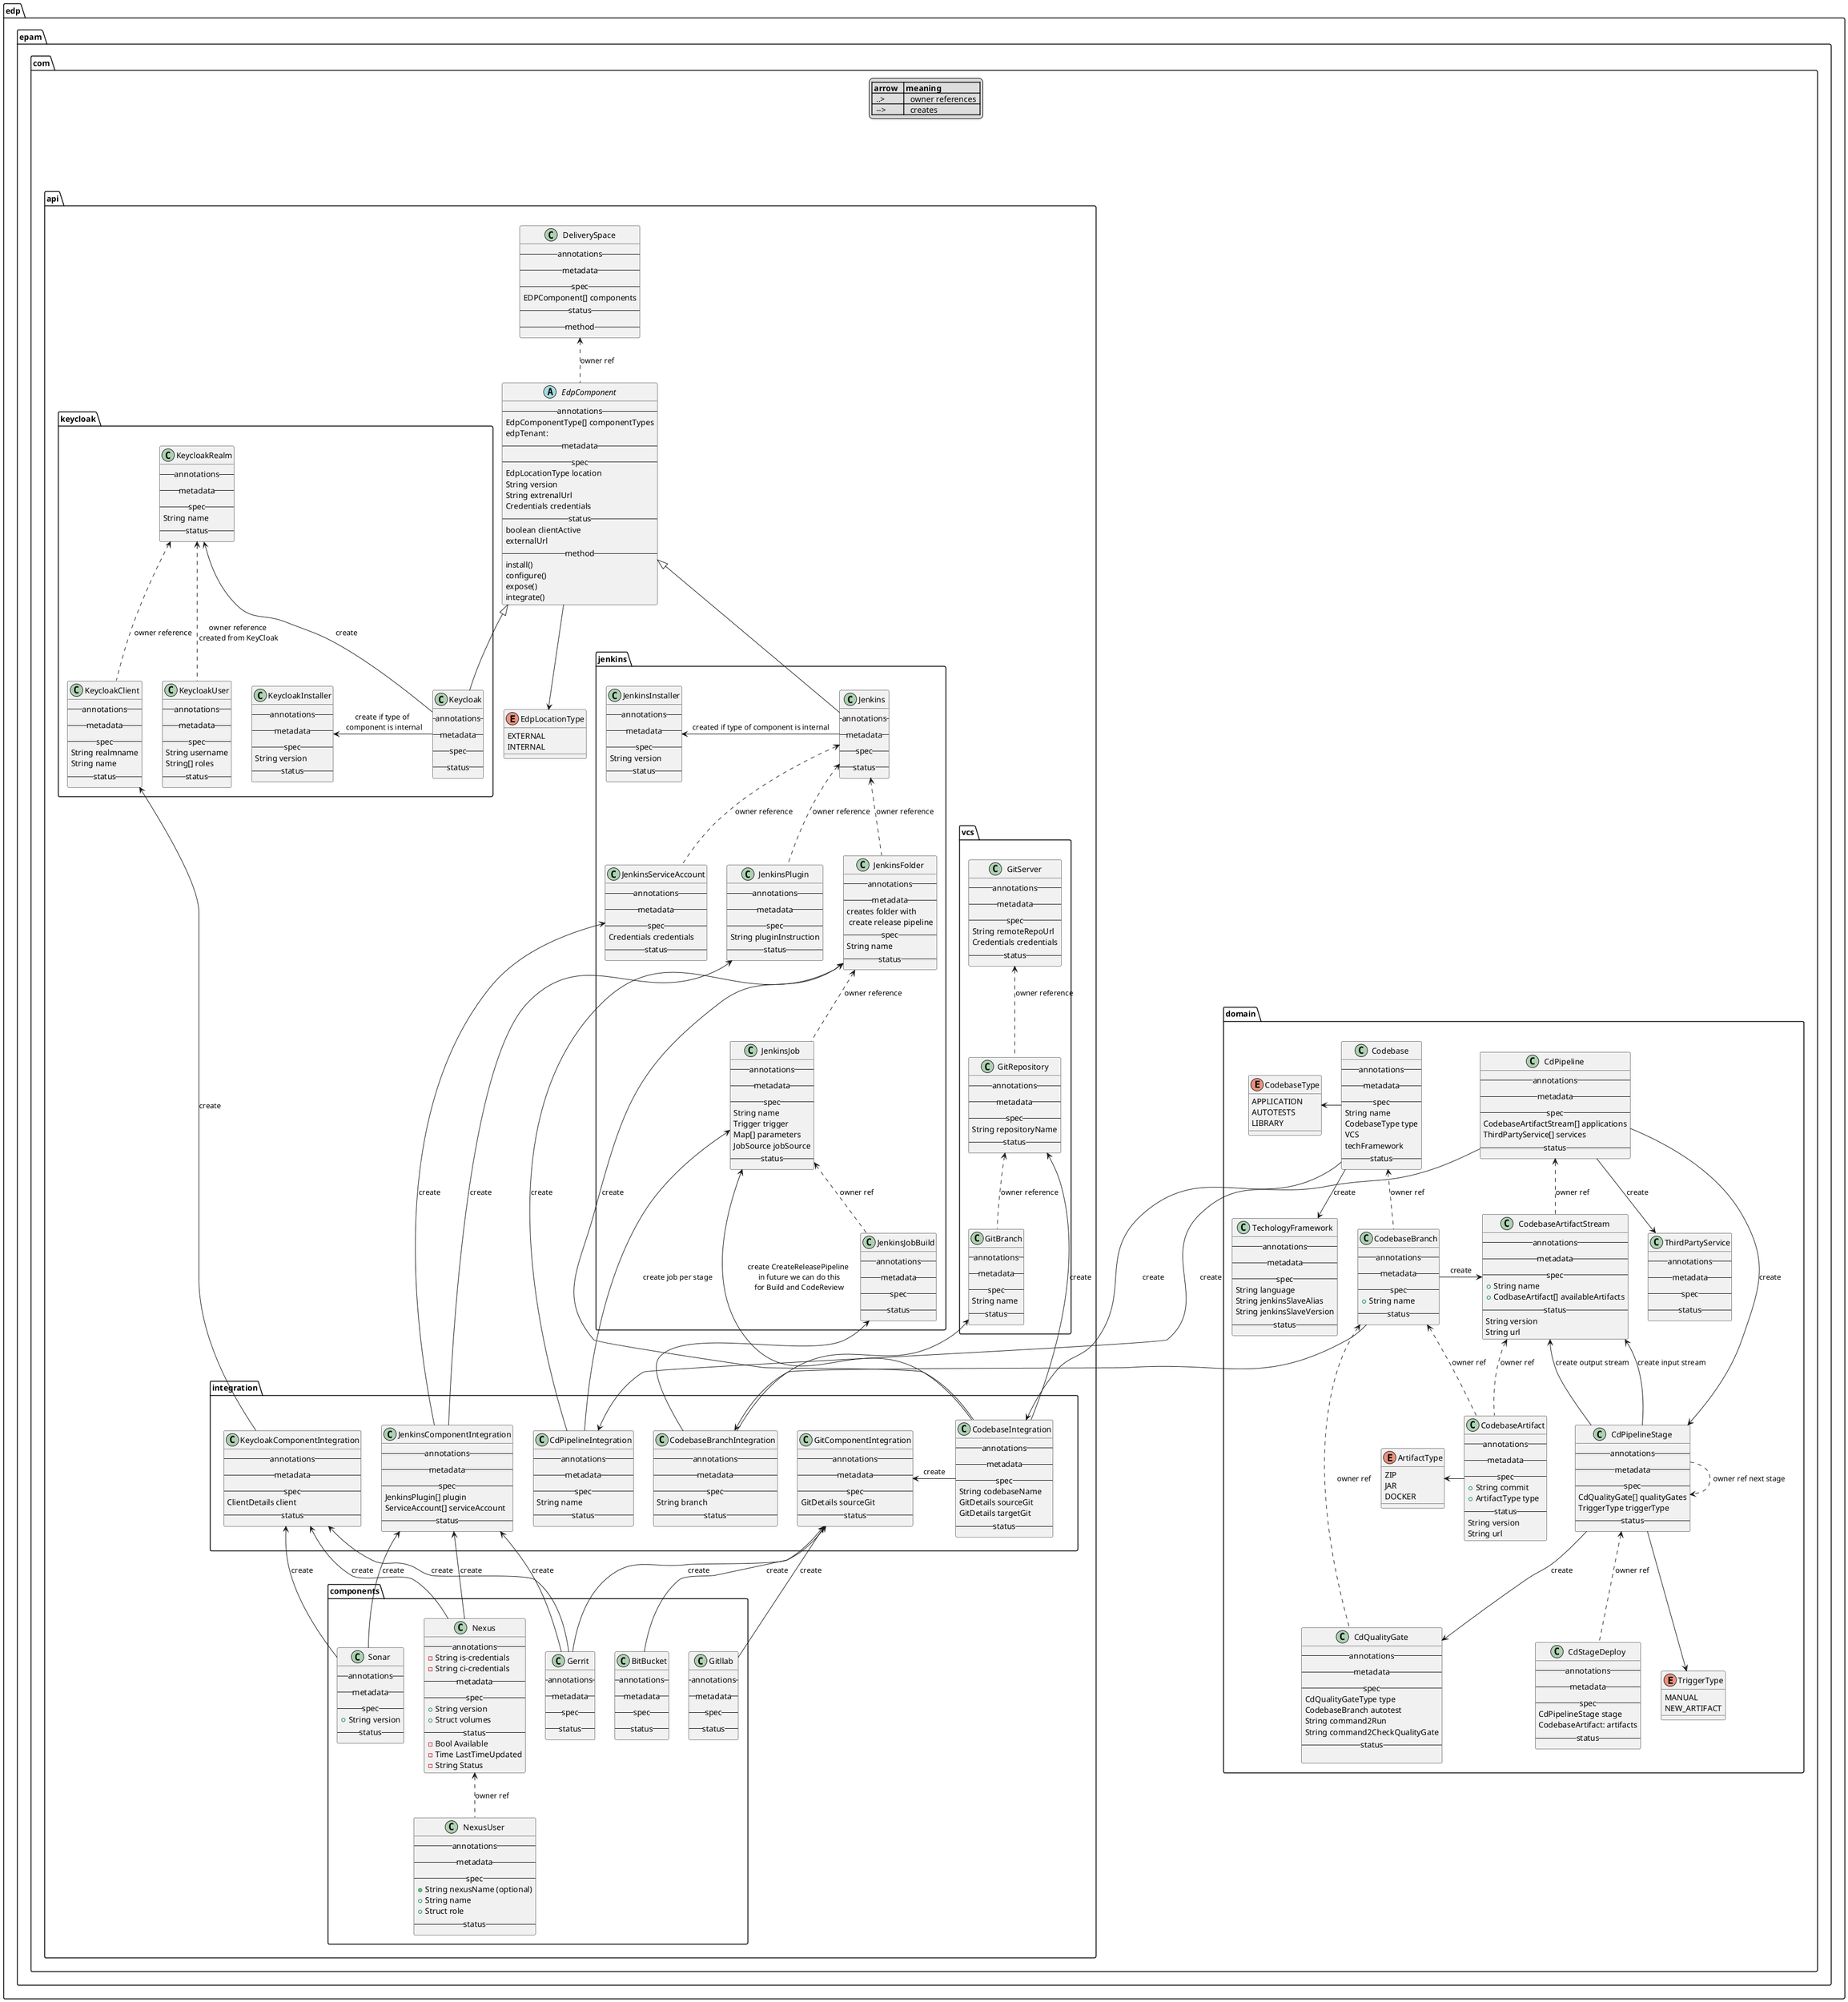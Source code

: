 
@startuml

package edp.epam.com {

  package domain {

    class Codebase {
      -- annotations --
      -- metadata --
      -- spec --
      String name
      CodebaseType type
      VCS
      techFramework
      -- status --
    }

    enum CodebaseType {
      APPLICATION
      AUTOTESTS
      LIBRARY
    }
    Codebase -left-> CodebaseType
    Codebase -right[hidden]-> CdPipeline

    class TechologyFramework {
      -- annotations --
      -- metadata --
      -- spec --
        String language
        String jenkinsSlaveAlias
        String jenkinsSlaveVersion
      -- status --
    }
    TechologyFramework -up[hidden]-> CodebaseType
    Codebase --> TechologyFramework :create

    class CodebaseBranch {
      -- annotations --
      -- metadata --
      -- spec --
        + String name
      -- status --
    }
    CodebaseBranch .u.>  Codebase : "owner ref"
    CodebaseBranch -r-> CodebaseArtifactStream : create

    class CodebaseArtifact {
      -- annotations --
      -- metadata --
      -- spec --
        + String commit
        + ArtifactType type
      -- status --
        String version
        String url
    }
    CodebaseArtifact .u.> CodebaseBranch: "owner ref"

    enum ArtifactType {
      ZIP
      JAR
      DOCKER
    }
    CodebaseArtifact -left-> ArtifactType

    class CdPipeline {
      -- annotations --
      -- metadata --
      -- spec --
        CodebaseArtifactStream[] applications
        ThirdPartyService[] services
      -- status --
    }
    CdPipeline -d-> ThirdPartyService: create
    CdPipeline -d-> CdPipelineStage: create

    class CodebaseArtifactStream {
      -- annotations --
      -- metadata --
      -- spec --
        + String name
        + CodbaseArtifact[] availableArtifacts
      -- status --
        String version
        String url
    }
    CodebaseArtifact .u.> CodebaseArtifactStream : "owner ref"
    CodebaseArtifactStream .u.> CdPipeline : "owner ref"
    CodebaseArtifactStream *-r[hidden]- ThirdPartyService


    class ThirdPartyService {
      -- annotations --
      -- metadata --
      -- spec --
      -- status --
    }

    class CdPipelineStage {
      -- annotations --
      -- metadata --
      -- spec --
        CdQualityGate[] qualityGates
        TriggerType triggerType
      -- status --
    }
    CdPipelineStage -d-> CdQualityGate: create
    CdPipelineStage -u-> CodebaseArtifactStream : create input stream
    CdPipelineStage -u-> CodebaseArtifactStream : create output stream
    CdPipelineStage ..> CdPipelineStage : owner ref next stage

    enum TriggerType {
      MANUAL
      NEW_ARTIFACT
    }
    CdPipelineStage --> TriggerType

    class CdQualityGate {
      -- annotations --
      -- metadata --
      -- spec --
        CdQualityGateType type
        CodebaseBranch autotest
        String command2Run
        String command2CheckQualityGate
      -- status --

    }
    CdQualityGate .up.> CodebaseBranch: owner ref

    class CdStageDeploy {
      -- annotations --
      -- metadata --
      -- spec --
        CdPipelineStage stage
        CodebaseArtifact: artifacts
      -- status --
    }
    CdStageDeploy .u.> CdPipelineStage :owner ref


  }

  package api {
    class DeliverySpace {
      -- annotations --
      -- metadata --
      -- spec --
      EDPComponent[] components
      -- status --
      -- method --
    }


'    enum EdpComponentType {
'      CODE_REVIEW
'      CI_SERVER
'      CD_SERVER
'      STATIC_ANALYSES
'      ARTIFACT_REPOSITORY
'      VCS
'    }
'
'    EdpComponentType "*" -left-> "1" EdpComponent

    enum EdpLocationType {
      EXTERNAL
      INTERNAL
    }
    EdpComponent --> EdpLocationType

    abstract class EdpComponent {
      -- annotations --
      EdpComponentType[] componentTypes
      edpTenant:
      -- metadata --
      -- spec --
      EdpLocationType location
      String version
      String extrenalUrl
      Credentials credentials
      -- status --
      boolean clientActive
      externalUrl
      -- method --
      install()
      configure()
      expose()
      integrate()
    }
    EdpComponent .u.> DeliverySpace : owner ref

    package vcs {
      class GitServer {
      -- annotations --
      -- metadata --
      -- spec --
        String remoteRepoUrl
        Credentials credentials
      -- status --
      }
      class GitRepository {
      -- annotations --
      -- metadata --
      -- spec --
        String repositoryName
      -- status --
      }
      GitRepository .u.> GitServer : "owner reference"

      class GitBranch {
      -- annotations --
      -- metadata --
      -- spec --
        String name
      -- status --
      }
      GitBranch .u.> GitRepository : "owner reference"
    }

    package keycloak {
      class Keycloak {
      -- annotations --
      -- metadata --
      -- spec --
      -- status --
      }
      EdpComponent<|--Keycloak

      class KeycloakInstaller {
      -- annotations --
      -- metadata --
      -- spec --
        String version
      -- status --
      }
      KeycloakInstaller <-r- Keycloak : create if type of \n component is internal

      class KeycloakRealm {
      -- annotations --
      -- metadata --
      -- spec --
        String name
      -- status --
      }
      KeycloakRealm <-d- Keycloak : create

      class KeycloakClient {
      -- annotations --
      -- metadata --
      -- spec --
        String realmname
        String name
      -- status --
      }
      KeycloakClient .u.> KeycloakRealm : "owner reference"

      class KeycloakUser {
      -- annotations --
      -- metadata --
      -- spec --
        String username
        String[] roles
      -- status --
      }
      KeycloakUser .u.> KeycloakRealm : "owner reference \n created from KeyCloak "

    }

    package jenkins {
      class Jenkins {
      -- annotations --
      -- metadata --
      -- spec --
      -- status --
      }
      EdpComponent<|--Jenkins

      class JenkinsInstaller {
      -- annotations --
      -- metadata --
      -- spec --
        String version
      -- status --
      }
      JenkinsInstaller <-r- Jenkins : created if type of component is internal

      class JenkinsPlugin {
      -- annotations --
      -- metadata --
      -- spec --
        String pluginInstruction
      -- status --
      }
      JenkinsPlugin .u.> Jenkins : "owner reference"

      class JenkinsServiceAccount {
      -- annotations --
      -- metadata --
      -- spec --
        Credentials credentials
      -- status --
      }
      JenkinsServiceAccount .u.> Jenkins : "owner reference"

      class JenkinsFolder {
      -- annotations --
      -- metadata --
      creates folder with \n create release pipeline
      -- spec --
        String name
      -- status --
      }
      JenkinsFolder .u.> Jenkins : "owner reference"

      class JenkinsJob {
      -- annotations --
      -- metadata --
      -- spec --
        String name
        Trigger trigger
        Map[] parameters
        JobSource jobSource
      -- status --
      }
      JenkinsJob .u.> JenkinsFolder : "owner reference"

      class JenkinsJobBuild {
      -- annotations --
      -- metadata --
      -- spec --
      -- status --
      }
      JenkinsJobBuild .u.> JenkinsJob : "owner ref"

  }

  integration -u[hidden]-> JenkinsJobBuild

  package integration {
      class KeycloakComponentIntegration {
      -- annotations --
      -- metadata --
      -- spec --
        ClientDetails client
      -- status --
      }
      KeycloakComponentIntegration -u-> KeycloakClient : "create"


      class JenkinsComponentIntegration {
      -- annotations --
      -- metadata --
      -- spec --
        JenkinsPlugin[] plugin
        ServiceAccount[] serviceAccount
      -- status --
      }
      JenkinsComponentIntegration -u-> JenkinsServiceAccount : "create"
      JenkinsComponentIntegration -u-> JenkinsPlugin : "create"

      class GitComponentIntegration {
      -- annotations --
      -- metadata --
      -- spec --
        GitDetails sourceGit
      -- status --
      }
      JenkinsComponentIntegration -r[hidden]-> GitComponentIntegration : "create"
      KeycloakComponentIntegration -r[hidden]-> GitComponentIntegration : "create"

      class CodebaseIntegration {
      -- annotations --
      -- metadata --
      -- spec --
        String codebaseName
        GitDetails sourceGit
        GitDetails targetGit
      -- status --
      }
      Codebase -d-> CodebaseIntegration : create
      CodebaseIntegration -l-> GitComponentIntegration : create
      CodebaseIntegration -u-> JenkinsFolder : "create"
      CodebaseIntegration -u-> JenkinsJob : "create CreateReleasePipeline \n in future we can do this \n for Build and CodeReview "
      CodebaseIntegration -u-> GitRepository : "create"

      class CdPipelineIntegration {
      -- annotations --
      -- metadata --
      -- spec --
        String name
      -- status --
      }
      CdPipeline -d-> CdPipelineIntegration : create
      CdPipelineIntegration -u-> JenkinsFolder : "create"
      CdPipelineIntegration -u-> JenkinsJob : "create job per stage"

      class CodebaseBranchIntegration {
      -- annotations --
      -- metadata --
      -- spec --
        String branch
      -- status --
      }
      CodebaseBranch -d-> CodebaseBranchIntegration
     CodebaseBranchIntegration -u-> JenkinsJobBuild
      CodebaseBranchIntegration -u-> GitBranch


  }

  package components {
    class Gerrit {
      -- annotations --
      -- metadata --
      -- spec --
      -- status --
    }
    Gerrit -u-> JenkinsComponentIntegration :create
    Gerrit -u-> KeycloakComponentIntegration :create
    Gerrit -u-> GitComponentIntegration :create


    class Nexus {
      -- annotations --
      - String is-credentials
      - String ci-credentials
      -- metadata --
      -- spec --
	    + String version
      + Struct volumes
      -- status --
      - Bool Available
      - Time LastTimeUpdated
      - String Status
    }
    Nexus -u-> JenkinsComponentIntegration :create
    Nexus -u-> KeycloakComponentIntegration :create

    class NexusUser {
      -- annotations --
      -- metadata --
      -- spec --
	    + String nexusName (optional)
	    + String name
      + Struct role
      -- status --
    }
    NexusUser .u.> Nexus : owner ref


    class Sonar {
      -- annotations --
      -- metadata --
      -- spec --
	    + String version
      -- status --
    }
    Sonar -u-> JenkinsComponentIntegration :create
    Sonar -u-> KeycloakComponentIntegration :create

    class BitBucket {
      -- annotations --
      -- metadata --
      -- spec --
      -- status --
    }
    BitBucket -u-> GitComponentIntegration :create


    class Gitllab {
      -- annotations --
      -- metadata --
      -- spec --
      -- status --
    }
    Gitllab -u-> GitComponentIntegration :create

'    EdpComponent<|--Gerrit
'    EdpComponent<|--Nexus
'    EdpComponent<|--Sonar
'    EdpComponent<|--BitBucket
'    EdpComponent<|--Gitlab
  }
}

legend
|= arrow   |= meaning|
|  ..>     |   owner references  |
|  -->     |   creates     |
endlegend

@enduml
